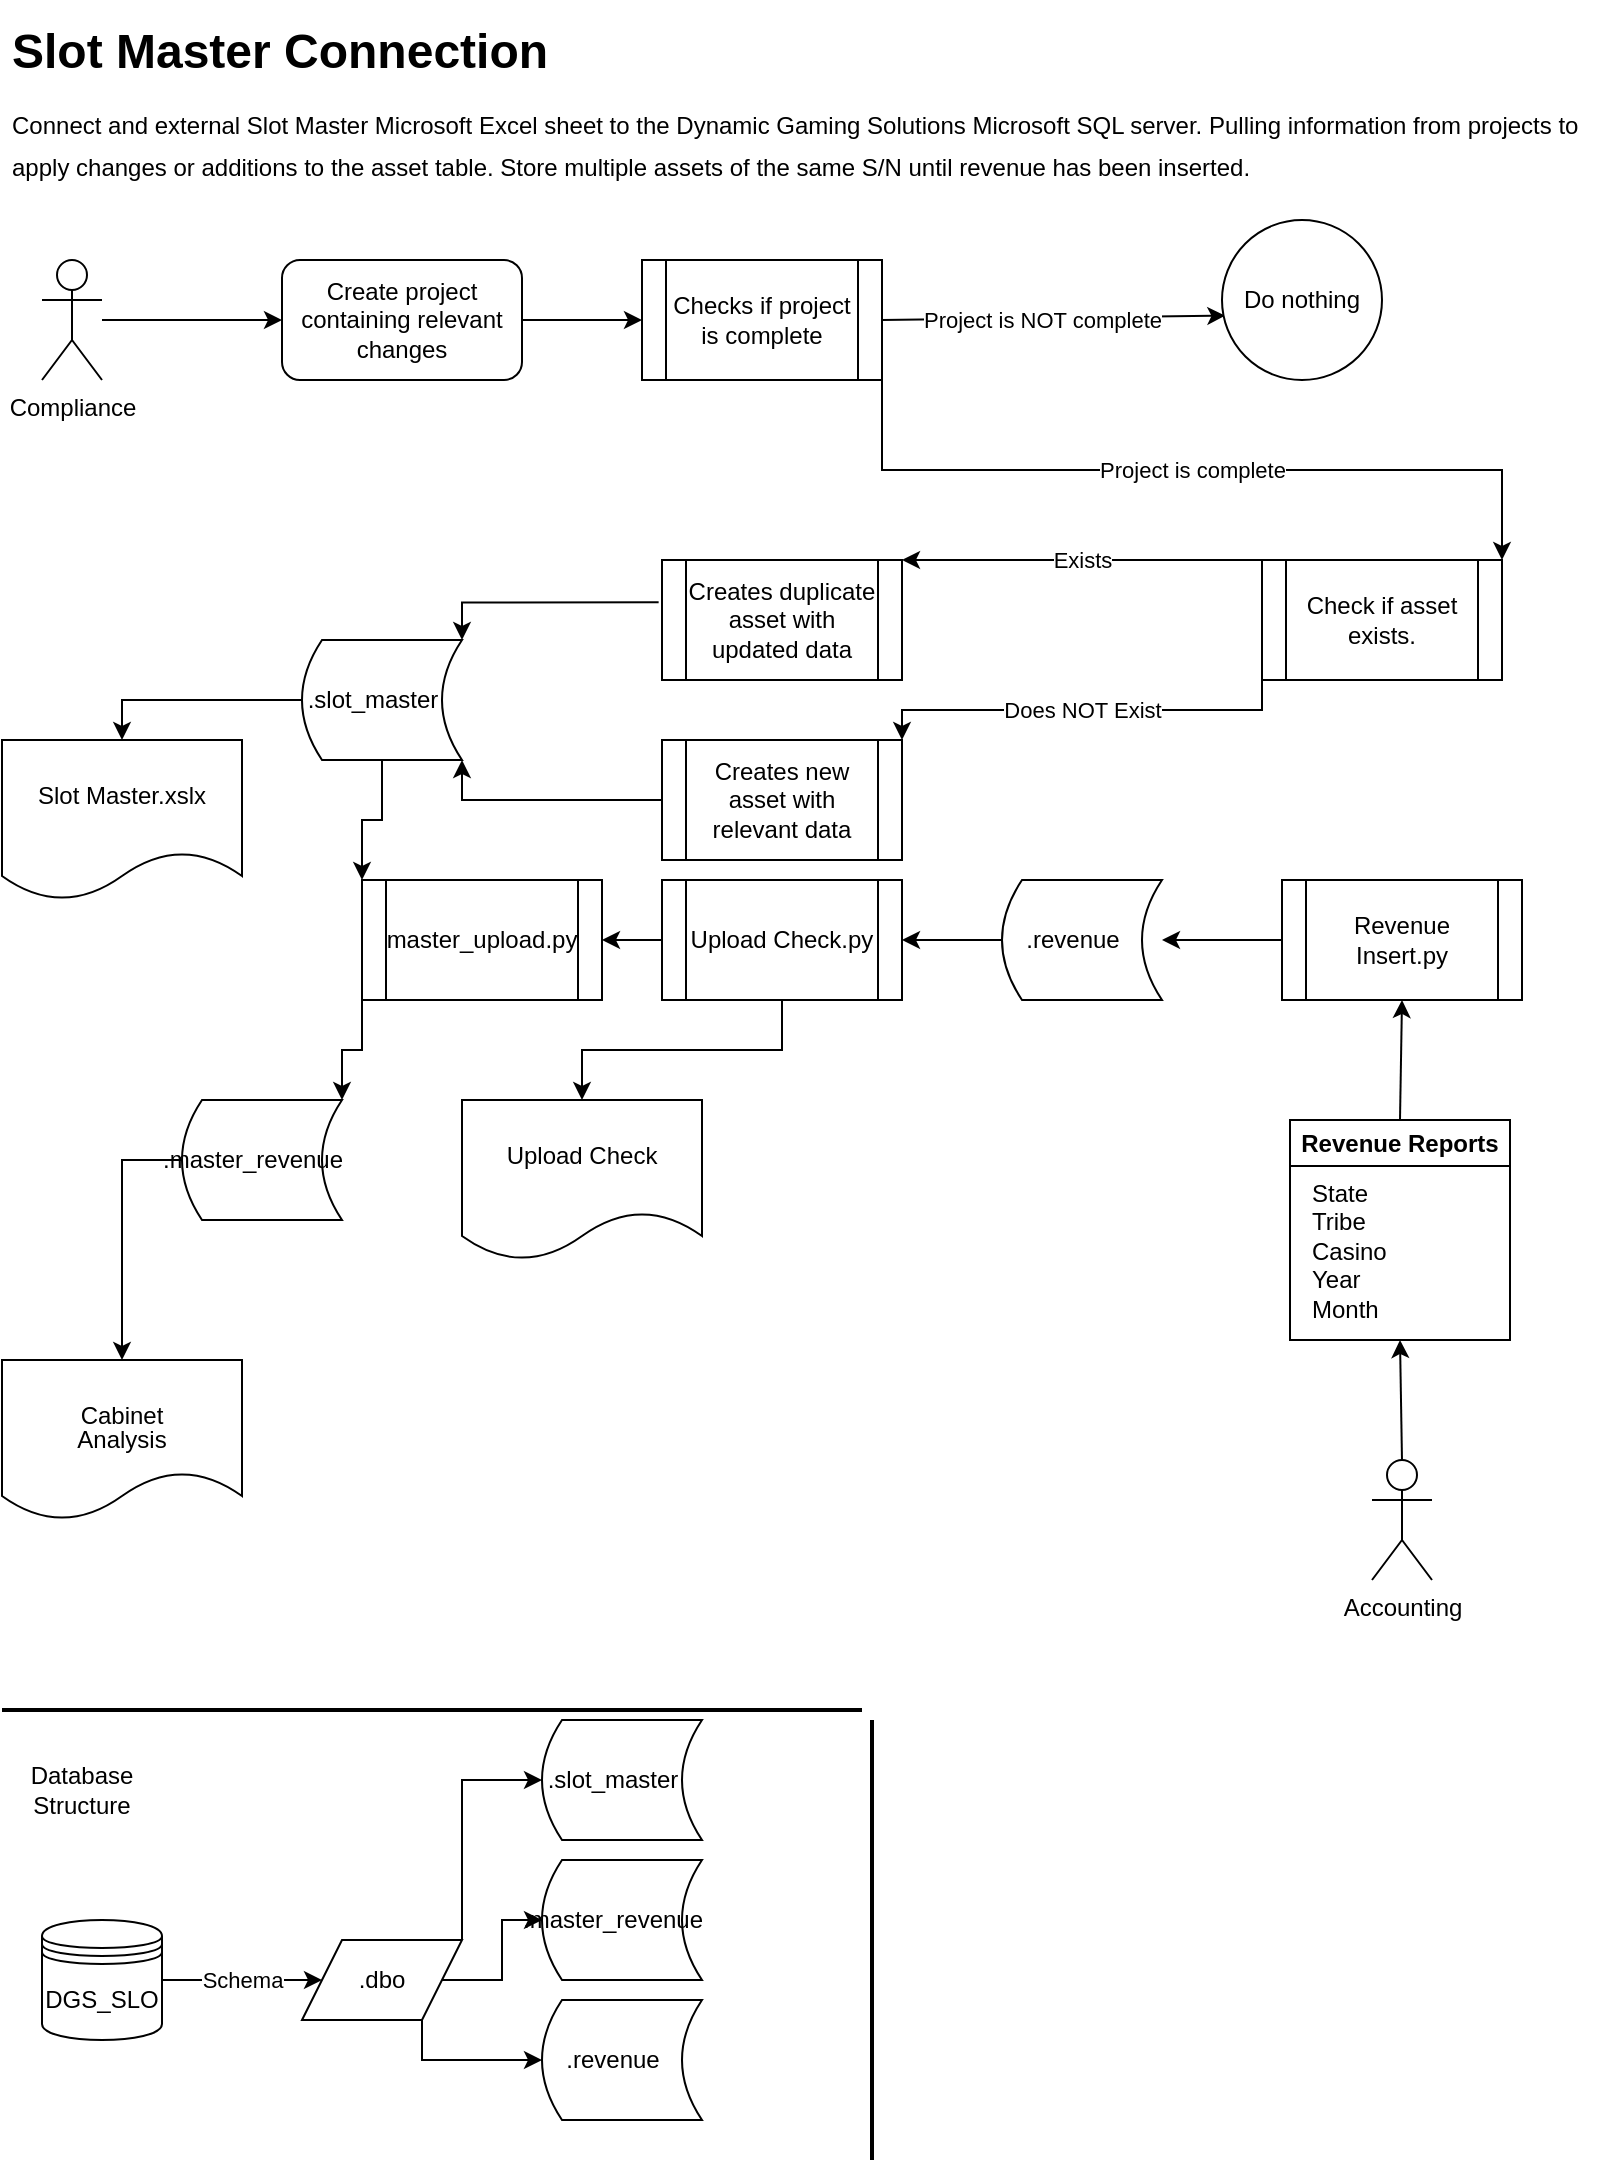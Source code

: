 <mxfile>
    <diagram id="C5RBs43oDa-KdzZeNtuy" name="Page-1">
        <mxGraphModel dx="1243" dy="1098" grid="1" gridSize="10" guides="1" tooltips="1" connect="1" arrows="1" fold="1" page="1" pageScale="1" pageWidth="850" pageHeight="1100" background="none" math="0" shadow="0">
            <root>
                <mxCell id="WIyWlLk6GJQsqaUBKTNV-0"/>
                <mxCell id="WIyWlLk6GJQsqaUBKTNV-1" parent="WIyWlLk6GJQsqaUBKTNV-0"/>
                <mxCell id="UrWYrcBueKwEf1aX-Rte-0" value="&lt;h1 style=&quot;line-height: 80%;&quot;&gt;&lt;span style=&quot;background-color: initial;&quot;&gt;Slot Master Connection&lt;/span&gt;&lt;/h1&gt;&lt;h1 style=&quot;line-height: 70%;&quot;&gt;&lt;span style=&quot;font-weight: 400;&quot;&gt;&lt;font style=&quot;font-size: 12px;&quot;&gt;Connect and external Slot Master Microsoft Excel sheet to the Dynamic Gaming Solutions Microsoft SQL server. Pulling information from projects to apply changes or additions to the asset table. Store multiple assets of the same S/N until revenue has been inserted.&amp;nbsp;&lt;/font&gt;&lt;/span&gt;&lt;/h1&gt;" style="text;html=1;strokeColor=none;fillColor=none;spacing=5;spacingTop=-20;whiteSpace=wrap;overflow=hidden;rounded=0;" parent="WIyWlLk6GJQsqaUBKTNV-1" vertex="1">
                    <mxGeometry x="10" y="10" width="810" height="120" as="geometry"/>
                </mxCell>
                <mxCell id="UrWYrcBueKwEf1aX-Rte-1" value="Compliance" style="shape=umlActor;verticalLabelPosition=bottom;verticalAlign=top;html=1;outlineConnect=0;" parent="WIyWlLk6GJQsqaUBKTNV-1" vertex="1">
                    <mxGeometry x="30" y="130" width="30" height="60" as="geometry"/>
                </mxCell>
                <mxCell id="_Gnq-zmmvSpw4ipCfWBr-0" value="Create project containing relevant changes" style="rounded=1;whiteSpace=wrap;html=1;" parent="WIyWlLk6GJQsqaUBKTNV-1" vertex="1">
                    <mxGeometry x="150" y="130" width="120" height="60" as="geometry"/>
                </mxCell>
                <mxCell id="_Gnq-zmmvSpw4ipCfWBr-1" value="" style="endArrow=classic;html=1;rounded=0;entryX=0;entryY=0.5;entryDx=0;entryDy=0;" parent="WIyWlLk6GJQsqaUBKTNV-1" source="UrWYrcBueKwEf1aX-Rte-1" target="_Gnq-zmmvSpw4ipCfWBr-0" edge="1">
                    <mxGeometry width="50" height="50" relative="1" as="geometry">
                        <mxPoint x="390" y="420" as="sourcePoint"/>
                        <mxPoint x="440" y="370" as="targetPoint"/>
                    </mxGeometry>
                </mxCell>
                <mxCell id="_Gnq-zmmvSpw4ipCfWBr-4" value="" style="endArrow=classic;html=1;rounded=0;exitX=1;exitY=0.5;exitDx=0;exitDy=0;entryX=0;entryY=0.5;entryDx=0;entryDy=0;" parent="WIyWlLk6GJQsqaUBKTNV-1" source="_Gnq-zmmvSpw4ipCfWBr-0" target="_Gnq-zmmvSpw4ipCfWBr-11" edge="1">
                    <mxGeometry width="50" height="50" relative="1" as="geometry">
                        <mxPoint x="390" y="420" as="sourcePoint"/>
                        <mxPoint x="360" y="160" as="targetPoint"/>
                    </mxGeometry>
                </mxCell>
                <mxCell id="_Gnq-zmmvSpw4ipCfWBr-6" value="Check if asset exists." style="shape=process;whiteSpace=wrap;html=1;backgroundOutline=1;" parent="WIyWlLk6GJQsqaUBKTNV-1" vertex="1">
                    <mxGeometry x="640" y="280" width="120" height="60" as="geometry"/>
                </mxCell>
                <mxCell id="_Gnq-zmmvSpw4ipCfWBr-7" value="" style="endArrow=classic;html=1;rounded=0;exitX=0;exitY=0;exitDx=0;exitDy=0;entryX=1;entryY=0;entryDx=0;entryDy=0;" parent="WIyWlLk6GJQsqaUBKTNV-1" source="_Gnq-zmmvSpw4ipCfWBr-6" target="_Gnq-zmmvSpw4ipCfWBr-10" edge="1">
                    <mxGeometry relative="1" as="geometry">
                        <mxPoint x="20" y="570" as="sourcePoint"/>
                        <mxPoint x="250" y="360" as="targetPoint"/>
                    </mxGeometry>
                </mxCell>
                <mxCell id="_Gnq-zmmvSpw4ipCfWBr-8" value="Exists" style="edgeLabel;resizable=0;html=1;align=center;verticalAlign=middle;" parent="_Gnq-zmmvSpw4ipCfWBr-7" connectable="0" vertex="1">
                    <mxGeometry relative="1" as="geometry"/>
                </mxCell>
                <mxCell id="_Gnq-zmmvSpw4ipCfWBr-10" value="Creates duplicate asset with updated data" style="shape=process;whiteSpace=wrap;html=1;backgroundOutline=1;" parent="WIyWlLk6GJQsqaUBKTNV-1" vertex="1">
                    <mxGeometry x="340" y="280" width="120" height="60" as="geometry"/>
                </mxCell>
                <mxCell id="_Gnq-zmmvSpw4ipCfWBr-11" value="Checks if project is complete" style="shape=process;whiteSpace=wrap;html=1;backgroundOutline=1;" parent="WIyWlLk6GJQsqaUBKTNV-1" vertex="1">
                    <mxGeometry x="330" y="130" width="120" height="60" as="geometry"/>
                </mxCell>
                <mxCell id="_Gnq-zmmvSpw4ipCfWBr-12" value="" style="endArrow=classic;html=1;rounded=0;exitX=1;exitY=0.5;exitDx=0;exitDy=0;entryX=0.021;entryY=0.598;entryDx=0;entryDy=0;entryPerimeter=0;" parent="WIyWlLk6GJQsqaUBKTNV-1" source="_Gnq-zmmvSpw4ipCfWBr-11" target="_Gnq-zmmvSpw4ipCfWBr-14" edge="1">
                    <mxGeometry relative="1" as="geometry">
                        <mxPoint x="360" y="320" as="sourcePoint"/>
                        <mxPoint x="620" y="190" as="targetPoint"/>
                    </mxGeometry>
                </mxCell>
                <mxCell id="_Gnq-zmmvSpw4ipCfWBr-13" value="Project is NOT complete" style="edgeLabel;resizable=0;html=1;align=center;verticalAlign=middle;" parent="_Gnq-zmmvSpw4ipCfWBr-12" connectable="0" vertex="1">
                    <mxGeometry relative="1" as="geometry">
                        <mxPoint x="-6" y="1" as="offset"/>
                    </mxGeometry>
                </mxCell>
                <mxCell id="_Gnq-zmmvSpw4ipCfWBr-14" value="Do nothing" style="ellipse;whiteSpace=wrap;html=1;aspect=fixed;" parent="WIyWlLk6GJQsqaUBKTNV-1" vertex="1">
                    <mxGeometry x="620" y="110" width="80" height="80" as="geometry"/>
                </mxCell>
                <mxCell id="_Gnq-zmmvSpw4ipCfWBr-15" value="" style="endArrow=classic;html=1;rounded=0;exitX=1;exitY=1;exitDx=0;exitDy=0;edgeStyle=orthogonalEdgeStyle;entryX=1;entryY=0;entryDx=0;entryDy=0;" parent="WIyWlLk6GJQsqaUBKTNV-1" source="_Gnq-zmmvSpw4ipCfWBr-11" target="_Gnq-zmmvSpw4ipCfWBr-6" edge="1">
                    <mxGeometry relative="1" as="geometry">
                        <mxPoint x="240" y="290" as="sourcePoint"/>
                        <mxPoint x="760" y="200" as="targetPoint"/>
                    </mxGeometry>
                </mxCell>
                <mxCell id="_Gnq-zmmvSpw4ipCfWBr-16" value="Project is complete" style="edgeLabel;resizable=0;html=1;align=center;verticalAlign=middle;" parent="_Gnq-zmmvSpw4ipCfWBr-15" connectable="0" vertex="1">
                    <mxGeometry relative="1" as="geometry"/>
                </mxCell>
                <mxCell id="_Gnq-zmmvSpw4ipCfWBr-18" value="Creates new asset with relevant data" style="shape=process;whiteSpace=wrap;html=1;backgroundOutline=1;" parent="WIyWlLk6GJQsqaUBKTNV-1" vertex="1">
                    <mxGeometry x="340" y="370" width="120" height="60" as="geometry"/>
                </mxCell>
                <mxCell id="_Gnq-zmmvSpw4ipCfWBr-19" value="" style="endArrow=classic;html=1;rounded=0;exitX=0;exitY=1;exitDx=0;exitDy=0;entryX=1;entryY=0;entryDx=0;entryDy=0;edgeStyle=orthogonalEdgeStyle;" parent="WIyWlLk6GJQsqaUBKTNV-1" source="_Gnq-zmmvSpw4ipCfWBr-6" target="_Gnq-zmmvSpw4ipCfWBr-18" edge="1">
                    <mxGeometry relative="1" as="geometry">
                        <mxPoint x="240" y="450" as="sourcePoint"/>
                        <mxPoint x="340" y="450" as="targetPoint"/>
                    </mxGeometry>
                </mxCell>
                <mxCell id="_Gnq-zmmvSpw4ipCfWBr-20" value="Does NOT Exist" style="edgeLabel;resizable=0;html=1;align=center;verticalAlign=middle;" parent="_Gnq-zmmvSpw4ipCfWBr-19" connectable="0" vertex="1">
                    <mxGeometry relative="1" as="geometry"/>
                </mxCell>
                <mxCell id="_Gnq-zmmvSpw4ipCfWBr-24" value="" style="endArrow=classic;html=1;rounded=0;exitX=-0.014;exitY=0.353;exitDx=0;exitDy=0;exitPerimeter=0;entryX=1;entryY=0;entryDx=0;entryDy=0;edgeStyle=orthogonalEdgeStyle;" parent="WIyWlLk6GJQsqaUBKTNV-1" source="_Gnq-zmmvSpw4ipCfWBr-10" target="20" edge="1">
                    <mxGeometry width="50" height="50" relative="1" as="geometry">
                        <mxPoint x="380" y="450" as="sourcePoint"/>
                        <mxPoint x="240" y="335" as="targetPoint"/>
                    </mxGeometry>
                </mxCell>
                <mxCell id="_Gnq-zmmvSpw4ipCfWBr-25" value="" style="endArrow=classic;html=1;rounded=0;entryX=1;entryY=1;entryDx=0;entryDy=0;exitX=0;exitY=0.5;exitDx=0;exitDy=0;edgeStyle=orthogonalEdgeStyle;" parent="WIyWlLk6GJQsqaUBKTNV-1" source="_Gnq-zmmvSpw4ipCfWBr-18" target="20" edge="1">
                    <mxGeometry width="50" height="50" relative="1" as="geometry">
                        <mxPoint x="380" y="450" as="sourcePoint"/>
                        <mxPoint x="240" y="359.92" as="targetPoint"/>
                    </mxGeometry>
                </mxCell>
                <mxCell id="_Gnq-zmmvSpw4ipCfWBr-26" value="Slot Master.xslx" style="shape=document;whiteSpace=wrap;html=1;boundedLbl=1;" parent="WIyWlLk6GJQsqaUBKTNV-1" vertex="1">
                    <mxGeometry x="10" y="370" width="120" height="80" as="geometry"/>
                </mxCell>
                <mxCell id="5" value="" style="endArrow=classic;html=1;exitX=0;exitY=0.5;exitDx=0;exitDy=0;entryX=0.5;entryY=0;entryDx=0;entryDy=0;edgeStyle=orthogonalEdgeStyle;strokeWidth=1;arcSize=0;" edge="1" parent="WIyWlLk6GJQsqaUBKTNV-1" source="20" target="_Gnq-zmmvSpw4ipCfWBr-26">
                    <mxGeometry width="50" height="50" relative="1" as="geometry">
                        <mxPoint x="170" y="335" as="sourcePoint"/>
                        <mxPoint x="110" y="310" as="targetPoint"/>
                    </mxGeometry>
                </mxCell>
                <mxCell id="6" value="&lt;p style=&quot;line-height: 100%;&quot;&gt;Cabinet&lt;br&gt;Analysis&lt;br&gt;&lt;/p&gt;" style="shape=document;whiteSpace=wrap;html=1;boundedLbl=1;spacingTop=9;" vertex="1" parent="WIyWlLk6GJQsqaUBKTNV-1">
                    <mxGeometry x="10" y="680" width="120" height="80" as="geometry"/>
                </mxCell>
                <mxCell id="8" value="DGS_SLO" style="shape=datastore;whiteSpace=wrap;html=1;" vertex="1" parent="WIyWlLk6GJQsqaUBKTNV-1">
                    <mxGeometry x="30" y="960" width="60" height="60" as="geometry"/>
                </mxCell>
                <mxCell id="9" value=".dbo" style="shape=parallelogram;perimeter=parallelogramPerimeter;whiteSpace=wrap;html=1;fixedSize=1;" vertex="1" parent="WIyWlLk6GJQsqaUBKTNV-1">
                    <mxGeometry x="160" y="970" width="80" height="40" as="geometry"/>
                </mxCell>
                <mxCell id="11" value="" style="endArrow=classic;html=1;strokeWidth=1;exitX=1;exitY=0.5;exitDx=0;exitDy=0;entryX=0;entryY=0.5;entryDx=0;entryDy=0;" edge="1" parent="WIyWlLk6GJQsqaUBKTNV-1" source="8" target="9">
                    <mxGeometry relative="1" as="geometry">
                        <mxPoint x="330" y="830" as="sourcePoint"/>
                        <mxPoint x="430" y="830" as="targetPoint"/>
                    </mxGeometry>
                </mxCell>
                <mxCell id="12" value="Schema" style="edgeLabel;resizable=0;html=1;align=center;verticalAlign=middle;" connectable="0" vertex="1" parent="11">
                    <mxGeometry relative="1" as="geometry"/>
                </mxCell>
                <mxCell id="13" value=".slot_master" style="shape=dataStorage;whiteSpace=wrap;html=1;fixedSize=1;size=10;spacingRight=9;" vertex="1" parent="WIyWlLk6GJQsqaUBKTNV-1">
                    <mxGeometry x="280" y="860" width="80" height="60" as="geometry"/>
                </mxCell>
                <mxCell id="14" value=".master_revenue" style="shape=dataStorage;whiteSpace=wrap;html=1;fixedSize=1;size=10;spacingRight=9;" vertex="1" parent="WIyWlLk6GJQsqaUBKTNV-1">
                    <mxGeometry x="280" y="930" width="80" height="60" as="geometry"/>
                </mxCell>
                <mxCell id="15" value="" style="endArrow=classic;html=1;strokeWidth=1;exitX=1;exitY=0;exitDx=0;exitDy=0;entryX=0;entryY=0.5;entryDx=0;entryDy=0;edgeStyle=orthogonalEdgeStyle;arcSize=0;" edge="1" parent="WIyWlLk6GJQsqaUBKTNV-1" source="9" target="13">
                    <mxGeometry width="50" height="50" relative="1" as="geometry">
                        <mxPoint x="260" y="910" as="sourcePoint"/>
                        <mxPoint x="310" y="860" as="targetPoint"/>
                    </mxGeometry>
                </mxCell>
                <mxCell id="16" value="" style="endArrow=classic;html=1;strokeWidth=1;exitX=1;exitY=0.5;exitDx=0;exitDy=0;entryX=0;entryY=0.5;entryDx=0;entryDy=0;edgeStyle=orthogonalEdgeStyle;arcSize=0;" edge="1" parent="WIyWlLk6GJQsqaUBKTNV-1" source="9" target="14">
                    <mxGeometry width="50" height="50" relative="1" as="geometry">
                        <mxPoint x="260" y="910" as="sourcePoint"/>
                        <mxPoint x="310" y="860" as="targetPoint"/>
                    </mxGeometry>
                </mxCell>
                <mxCell id="17" value="" style="line;strokeWidth=2;html=1;" vertex="1" parent="WIyWlLk6GJQsqaUBKTNV-1">
                    <mxGeometry x="10" y="850" width="430" height="10" as="geometry"/>
                </mxCell>
                <mxCell id="18" value="Database Structure" style="text;html=1;strokeColor=none;fillColor=none;align=center;verticalAlign=middle;whiteSpace=wrap;rounded=0;" vertex="1" parent="WIyWlLk6GJQsqaUBKTNV-1">
                    <mxGeometry x="20" y="880" width="60" height="30" as="geometry"/>
                </mxCell>
                <mxCell id="19" value="" style="line;strokeWidth=2;direction=south;html=1;" vertex="1" parent="WIyWlLk6GJQsqaUBKTNV-1">
                    <mxGeometry x="440" y="860" width="10" height="220" as="geometry"/>
                </mxCell>
                <mxCell id="20" value=".slot_master" style="shape=dataStorage;whiteSpace=wrap;html=1;fixedSize=1;size=10;spacingRight=9;" vertex="1" parent="WIyWlLk6GJQsqaUBKTNV-1">
                    <mxGeometry x="160" y="320" width="80" height="60" as="geometry"/>
                </mxCell>
                <mxCell id="21" value=".master_revenue" style="shape=dataStorage;whiteSpace=wrap;html=1;fixedSize=1;size=10;spacingRight=9;" vertex="1" parent="WIyWlLk6GJQsqaUBKTNV-1">
                    <mxGeometry x="100" y="550" width="80" height="60" as="geometry"/>
                </mxCell>
                <mxCell id="22" value="" style="endArrow=classic;html=1;strokeWidth=1;exitX=0;exitY=0.5;exitDx=0;exitDy=0;entryX=0.5;entryY=0;entryDx=0;entryDy=0;edgeStyle=orthogonalEdgeStyle;arcSize=0;" edge="1" parent="WIyWlLk6GJQsqaUBKTNV-1" source="21" target="6">
                    <mxGeometry width="50" height="50" relative="1" as="geometry">
                        <mxPoint x="410" y="560" as="sourcePoint"/>
                        <mxPoint x="460" y="510" as="targetPoint"/>
                    </mxGeometry>
                </mxCell>
                <mxCell id="24" value=".revenue" style="shape=dataStorage;whiteSpace=wrap;html=1;fixedSize=1;size=10;spacingRight=9;" vertex="1" parent="WIyWlLk6GJQsqaUBKTNV-1">
                    <mxGeometry x="280" y="1000" width="80" height="60" as="geometry"/>
                </mxCell>
                <mxCell id="25" value="" style="endArrow=classic;html=1;strokeWidth=1;exitX=0.75;exitY=1;exitDx=0;exitDy=0;entryX=0;entryY=0.5;entryDx=0;entryDy=0;edgeStyle=orthogonalEdgeStyle;arcSize=0;" edge="1" parent="WIyWlLk6GJQsqaUBKTNV-1" source="9" target="24">
                    <mxGeometry width="50" height="50" relative="1" as="geometry">
                        <mxPoint x="290" y="950" as="sourcePoint"/>
                        <mxPoint x="340" y="900" as="targetPoint"/>
                    </mxGeometry>
                </mxCell>
                <mxCell id="27" value="master_upload.py" style="shape=process;whiteSpace=wrap;html=1;backgroundOutline=1;" vertex="1" parent="WIyWlLk6GJQsqaUBKTNV-1">
                    <mxGeometry x="190" y="440" width="120" height="60" as="geometry"/>
                </mxCell>
                <mxCell id="28" value="" style="endArrow=classic;html=1;strokeWidth=1;exitX=0.5;exitY=1;exitDx=0;exitDy=0;entryX=0;entryY=0;entryDx=0;entryDy=0;edgeStyle=orthogonalEdgeStyle;arcSize=0;" edge="1" parent="WIyWlLk6GJQsqaUBKTNV-1" source="20" target="27">
                    <mxGeometry width="50" height="50" relative="1" as="geometry">
                        <mxPoint x="270" y="580" as="sourcePoint"/>
                        <mxPoint x="320" y="530" as="targetPoint"/>
                    </mxGeometry>
                </mxCell>
                <mxCell id="29" value="" style="endArrow=classic;html=1;strokeWidth=1;exitX=0;exitY=1;exitDx=0;exitDy=0;entryX=1;entryY=0;entryDx=0;entryDy=0;arcSize=0;edgeStyle=orthogonalEdgeStyle;" edge="1" parent="WIyWlLk6GJQsqaUBKTNV-1" source="27" target="21">
                    <mxGeometry width="50" height="50" relative="1" as="geometry">
                        <mxPoint x="270" y="580" as="sourcePoint"/>
                        <mxPoint x="320" y="530" as="targetPoint"/>
                    </mxGeometry>
                </mxCell>
                <mxCell id="30" value=".revenue" style="shape=dataStorage;whiteSpace=wrap;html=1;fixedSize=1;size=10;spacingRight=9;" vertex="1" parent="WIyWlLk6GJQsqaUBKTNV-1">
                    <mxGeometry x="510" y="440" width="80" height="60" as="geometry"/>
                </mxCell>
                <mxCell id="32" value="Upload Check.py" style="shape=process;whiteSpace=wrap;html=1;backgroundOutline=1;" vertex="1" parent="WIyWlLk6GJQsqaUBKTNV-1">
                    <mxGeometry x="340" y="440" width="120" height="60" as="geometry"/>
                </mxCell>
                <mxCell id="33" value="" style="endArrow=classic;html=1;strokeWidth=1;exitX=0;exitY=0.5;exitDx=0;exitDy=0;entryX=1;entryY=0.5;entryDx=0;entryDy=0;" edge="1" parent="WIyWlLk6GJQsqaUBKTNV-1" source="32" target="27">
                    <mxGeometry width="50" height="50" relative="1" as="geometry">
                        <mxPoint x="390" y="570" as="sourcePoint"/>
                        <mxPoint x="440" y="520" as="targetPoint"/>
                    </mxGeometry>
                </mxCell>
                <mxCell id="34" value="Upload Check" style="shape=document;whiteSpace=wrap;html=1;boundedLbl=1;" vertex="1" parent="WIyWlLk6GJQsqaUBKTNV-1">
                    <mxGeometry x="240" y="550" width="120" height="80" as="geometry"/>
                </mxCell>
                <mxCell id="35" value="" style="endArrow=classic;html=1;strokeWidth=1;exitX=0.5;exitY=1;exitDx=0;exitDy=0;entryX=0.5;entryY=0;entryDx=0;entryDy=0;edgeStyle=orthogonalEdgeStyle;arcSize=0;" edge="1" parent="WIyWlLk6GJQsqaUBKTNV-1" source="32" target="34">
                    <mxGeometry width="50" height="50" relative="1" as="geometry">
                        <mxPoint x="390" y="570" as="sourcePoint"/>
                        <mxPoint x="440" y="520" as="targetPoint"/>
                    </mxGeometry>
                </mxCell>
                <mxCell id="38" value="" style="endArrow=classic;html=1;strokeWidth=1;exitX=0;exitY=0.5;exitDx=0;exitDy=0;entryX=1;entryY=0.5;entryDx=0;entryDy=0;" edge="1" parent="WIyWlLk6GJQsqaUBKTNV-1" source="30" target="32">
                    <mxGeometry width="50" height="50" relative="1" as="geometry">
                        <mxPoint x="390" y="570" as="sourcePoint"/>
                        <mxPoint x="440" y="520" as="targetPoint"/>
                    </mxGeometry>
                </mxCell>
                <mxCell id="39" value="Revenue Insert.py" style="shape=process;whiteSpace=wrap;html=1;backgroundOutline=1;" vertex="1" parent="WIyWlLk6GJQsqaUBKTNV-1">
                    <mxGeometry x="650" y="440" width="120" height="60" as="geometry"/>
                </mxCell>
                <mxCell id="40" value="" style="endArrow=classic;html=1;strokeWidth=1;exitX=0;exitY=0.5;exitDx=0;exitDy=0;entryX=1;entryY=0.5;entryDx=0;entryDy=0;" edge="1" parent="WIyWlLk6GJQsqaUBKTNV-1" source="39" target="30">
                    <mxGeometry width="50" height="50" relative="1" as="geometry">
                        <mxPoint x="380" y="560" as="sourcePoint"/>
                        <mxPoint x="430" y="510" as="targetPoint"/>
                    </mxGeometry>
                </mxCell>
                <mxCell id="41" value="Revenue Reports" style="swimlane;whiteSpace=wrap;html=1;" vertex="1" parent="WIyWlLk6GJQsqaUBKTNV-1">
                    <mxGeometry x="654" y="560" width="110" height="110" as="geometry">
                        <mxRectangle x="654" y="560" width="140" height="30" as="alternateBounds"/>
                    </mxGeometry>
                </mxCell>
                <mxCell id="43" value="State&lt;br&gt;Tribe&lt;br&gt;Casino&lt;br&gt;Year&lt;br&gt;Month" style="text;strokeColor=none;fillColor=none;align=left;verticalAlign=middle;spacingLeft=4;spacingRight=4;overflow=hidden;points=[[0,0.5],[1,0.5]];portConstraint=eastwest;rotatable=0;whiteSpace=wrap;html=1;" vertex="1" parent="41">
                    <mxGeometry x="5" y="27" width="80" height="73" as="geometry"/>
                </mxCell>
                <mxCell id="44" value="" style="endArrow=classic;html=1;strokeWidth=1;entryX=0.5;entryY=1;entryDx=0;entryDy=0;exitX=0.5;exitY=0;exitDx=0;exitDy=0;" edge="1" parent="WIyWlLk6GJQsqaUBKTNV-1" source="41" target="39">
                    <mxGeometry width="50" height="50" relative="1" as="geometry">
                        <mxPoint x="490" y="600" as="sourcePoint"/>
                        <mxPoint x="540" y="550" as="targetPoint"/>
                    </mxGeometry>
                </mxCell>
                <mxCell id="45" value="Accounting" style="shape=umlActor;verticalLabelPosition=bottom;verticalAlign=top;html=1;outlineConnect=0;" vertex="1" parent="WIyWlLk6GJQsqaUBKTNV-1">
                    <mxGeometry x="695" y="730" width="30" height="60" as="geometry"/>
                </mxCell>
                <mxCell id="48" value="" style="endArrow=classic;html=1;strokeWidth=1;entryX=0.5;entryY=1;entryDx=0;entryDy=0;exitX=0.5;exitY=0;exitDx=0;exitDy=0;exitPerimeter=0;" edge="1" parent="WIyWlLk6GJQsqaUBKTNV-1" source="45" target="41">
                    <mxGeometry width="50" height="50" relative="1" as="geometry">
                        <mxPoint x="470" y="670" as="sourcePoint"/>
                        <mxPoint x="520" y="620" as="targetPoint"/>
                    </mxGeometry>
                </mxCell>
            </root>
        </mxGraphModel>
    </diagram>
</mxfile>